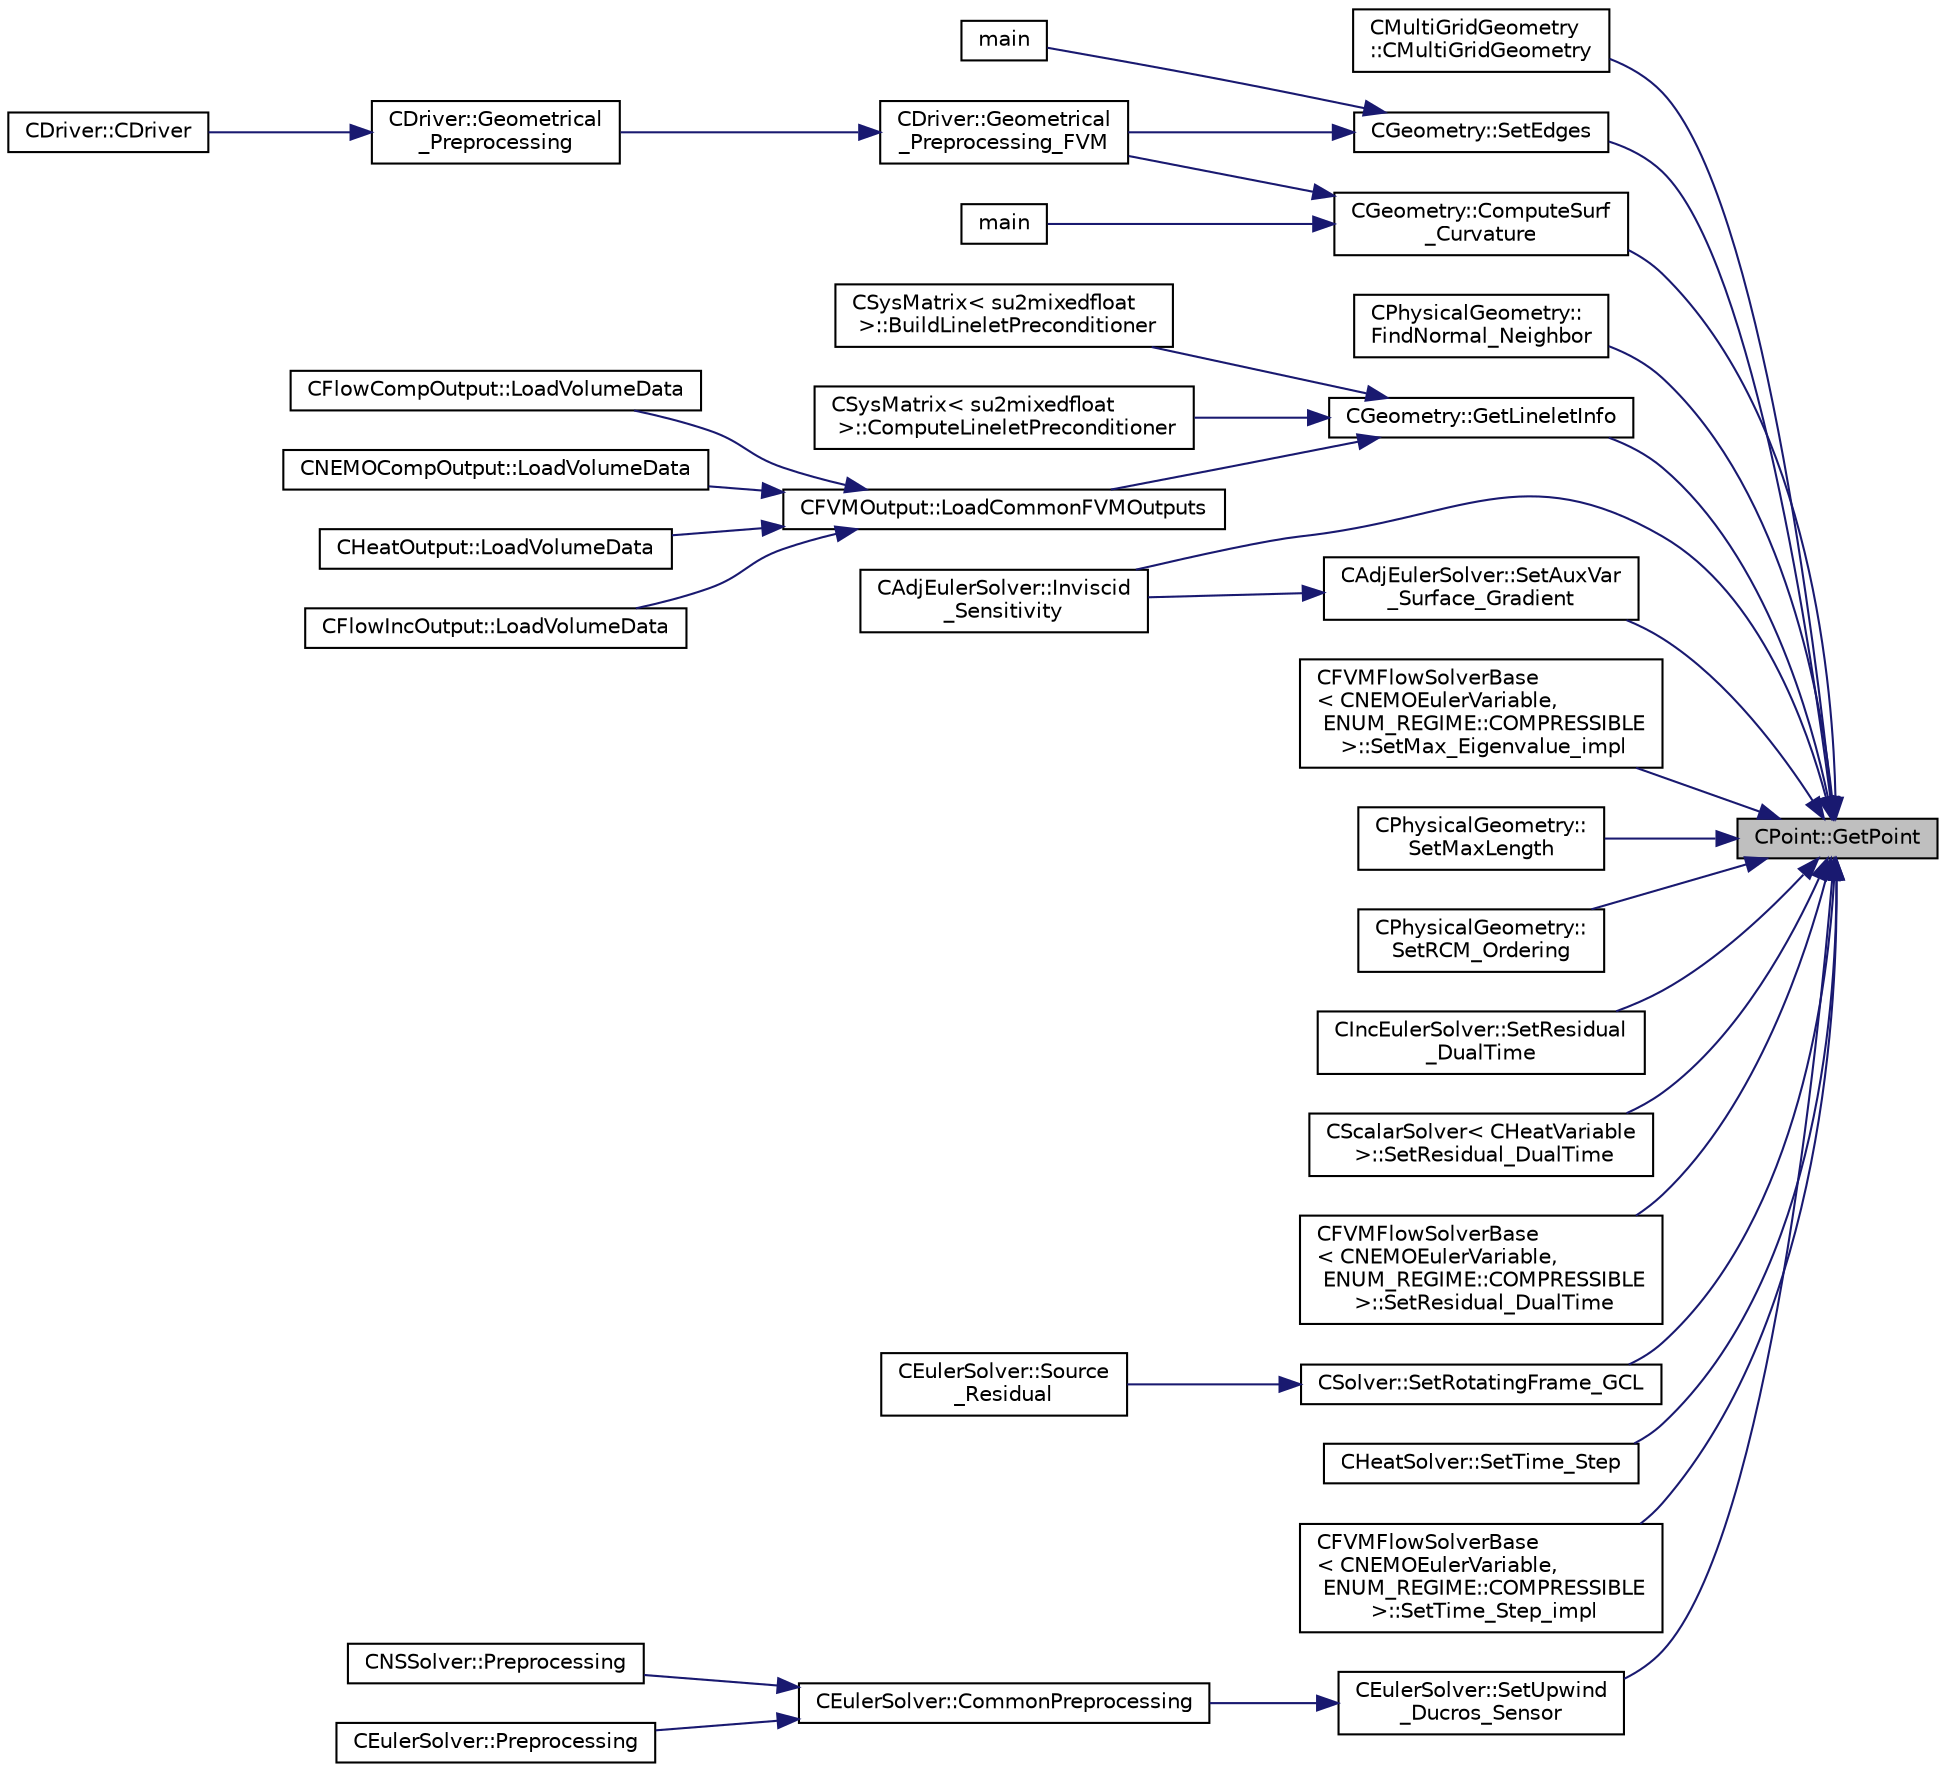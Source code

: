 digraph "CPoint::GetPoint"
{
 // LATEX_PDF_SIZE
  edge [fontname="Helvetica",fontsize="10",labelfontname="Helvetica",labelfontsize="10"];
  node [fontname="Helvetica",fontsize="10",shape=record];
  rankdir="RL";
  Node1 [label="CPoint::GetPoint",height=0.2,width=0.4,color="black", fillcolor="grey75", style="filled", fontcolor="black",tooltip="Get all the points that compose the control volume."];
  Node1 -> Node2 [dir="back",color="midnightblue",fontsize="10",style="solid",fontname="Helvetica"];
  Node2 [label="CMultiGridGeometry\l::CMultiGridGeometry",height=0.2,width=0.4,color="black", fillcolor="white", style="filled",URL="$classCMultiGridGeometry.html#a59a712b6935d3057542cc1481e44c1c3",tooltip="Constructor of the class."];
  Node1 -> Node3 [dir="back",color="midnightblue",fontsize="10",style="solid",fontname="Helvetica"];
  Node3 [label="CGeometry::ComputeSurf\l_Curvature",height=0.2,width=0.4,color="black", fillcolor="white", style="filled",URL="$classCGeometry.html#a260ac40c011a30a0fb55a4cc45eaf88e",tooltip="Find and store all vertices on a sharp corner in the geometry."];
  Node3 -> Node4 [dir="back",color="midnightblue",fontsize="10",style="solid",fontname="Helvetica"];
  Node4 [label="CDriver::Geometrical\l_Preprocessing_FVM",height=0.2,width=0.4,color="black", fillcolor="white", style="filled",URL="$classCDriver.html#a2007d2233a2d935a90140499ec4822a4",tooltip="Geometrical_Preprocessing_FVM."];
  Node4 -> Node5 [dir="back",color="midnightblue",fontsize="10",style="solid",fontname="Helvetica"];
  Node5 [label="CDriver::Geometrical\l_Preprocessing",height=0.2,width=0.4,color="black", fillcolor="white", style="filled",URL="$classCDriver.html#ad3d55fa299acdb779a7772bcee249004",tooltip="Construction of the edge-based data structure and the multigrid structure."];
  Node5 -> Node6 [dir="back",color="midnightblue",fontsize="10",style="solid",fontname="Helvetica"];
  Node6 [label="CDriver::CDriver",height=0.2,width=0.4,color="black", fillcolor="white", style="filled",URL="$classCDriver.html#a3fca4a013a6efa9bbb38fe78a86b5f3d",tooltip="Constructor of the class."];
  Node3 -> Node7 [dir="back",color="midnightblue",fontsize="10",style="solid",fontname="Helvetica"];
  Node7 [label="main",height=0.2,width=0.4,color="black", fillcolor="white", style="filled",URL="$SU2__GEO_8cpp.html#a0ddf1224851353fc92bfbff6f499fa97",tooltip=" "];
  Node1 -> Node8 [dir="back",color="midnightblue",fontsize="10",style="solid",fontname="Helvetica"];
  Node8 [label="CPhysicalGeometry::\lFindNormal_Neighbor",height=0.2,width=0.4,color="black", fillcolor="white", style="filled",URL="$classCPhysicalGeometry.html#ac394596260d423e6cf767e6693c0957e",tooltip="Find and store the closest neighbor to a vertex."];
  Node1 -> Node9 [dir="back",color="midnightblue",fontsize="10",style="solid",fontname="Helvetica"];
  Node9 [label="CGeometry::GetLineletInfo",height=0.2,width=0.4,color="black", fillcolor="white", style="filled",URL="$classCGeometry.html#ae1e8531f66b9d9fa0d87eae099130df3",tooltip="Get the linelet definition, this function computes the linelets if that has not been done yet."];
  Node9 -> Node10 [dir="back",color="midnightblue",fontsize="10",style="solid",fontname="Helvetica"];
  Node10 [label="CSysMatrix\< su2mixedfloat\l \>::BuildLineletPreconditioner",height=0.2,width=0.4,color="black", fillcolor="white", style="filled",URL="$classCSysMatrix.html#a256c93191f18011d8fed6816a13811a2",tooltip="Build the Linelet preconditioner."];
  Node9 -> Node11 [dir="back",color="midnightblue",fontsize="10",style="solid",fontname="Helvetica"];
  Node11 [label="CSysMatrix\< su2mixedfloat\l \>::ComputeLineletPreconditioner",height=0.2,width=0.4,color="black", fillcolor="white", style="filled",URL="$classCSysMatrix.html#a0b1aca3806964da984c4fefe61cf2c64",tooltip="Multiply CSysVector by the preconditioner."];
  Node9 -> Node12 [dir="back",color="midnightblue",fontsize="10",style="solid",fontname="Helvetica"];
  Node12 [label="CFVMOutput::LoadCommonFVMOutputs",height=0.2,width=0.4,color="black", fillcolor="white", style="filled",URL="$classCFVMOutput.html#a5375edccdb847e5e4b03dc742c9c4d9e",tooltip="Load common FVM outputs."];
  Node12 -> Node13 [dir="back",color="midnightblue",fontsize="10",style="solid",fontname="Helvetica"];
  Node13 [label="CFlowCompOutput::LoadVolumeData",height=0.2,width=0.4,color="black", fillcolor="white", style="filled",URL="$classCFlowCompOutput.html#a4dbb2657e6ea72800af13ddf08789276",tooltip="Set the values of the volume output fields for a point."];
  Node12 -> Node14 [dir="back",color="midnightblue",fontsize="10",style="solid",fontname="Helvetica"];
  Node14 [label="CNEMOCompOutput::LoadVolumeData",height=0.2,width=0.4,color="black", fillcolor="white", style="filled",URL="$classCNEMOCompOutput.html#a89eba9a2ef60d470409b605e9a06140b",tooltip="Set the values of the volume output fields for a point."];
  Node12 -> Node15 [dir="back",color="midnightblue",fontsize="10",style="solid",fontname="Helvetica"];
  Node15 [label="CHeatOutput::LoadVolumeData",height=0.2,width=0.4,color="black", fillcolor="white", style="filled",URL="$classCHeatOutput.html#af768a80cffb052341a2168db77bca7f7",tooltip="Set the values of the volume output fields for a point."];
  Node12 -> Node16 [dir="back",color="midnightblue",fontsize="10",style="solid",fontname="Helvetica"];
  Node16 [label="CFlowIncOutput::LoadVolumeData",height=0.2,width=0.4,color="black", fillcolor="white", style="filled",URL="$classCFlowIncOutput.html#a72e2584bbcbcf7e3a94dae5344953f08",tooltip="Set the values of the volume output fields for a point."];
  Node1 -> Node17 [dir="back",color="midnightblue",fontsize="10",style="solid",fontname="Helvetica"];
  Node17 [label="CAdjEulerSolver::Inviscid\l_Sensitivity",height=0.2,width=0.4,color="black", fillcolor="white", style="filled",URL="$classCAdjEulerSolver.html#aa87a2220c946b47cb35c395c035f96e5",tooltip="Compute the inviscid sensitivity of the functional."];
  Node1 -> Node18 [dir="back",color="midnightblue",fontsize="10",style="solid",fontname="Helvetica"];
  Node18 [label="CAdjEulerSolver::SetAuxVar\l_Surface_Gradient",height=0.2,width=0.4,color="black", fillcolor="white", style="filled",URL="$classCAdjEulerSolver.html#a0185a93d1d824f8fdb5b3a1a459078da",tooltip="Compute the Least Squares gradient of an auxiliar variable on the profile surface."];
  Node18 -> Node17 [dir="back",color="midnightblue",fontsize="10",style="solid",fontname="Helvetica"];
  Node1 -> Node19 [dir="back",color="midnightblue",fontsize="10",style="solid",fontname="Helvetica"];
  Node19 [label="CGeometry::SetEdges",height=0.2,width=0.4,color="black", fillcolor="white", style="filled",URL="$classCGeometry.html#a4aa4b21b72b39291bab049b7b5743811",tooltip="Sets the edges of an elemment."];
  Node19 -> Node4 [dir="back",color="midnightblue",fontsize="10",style="solid",fontname="Helvetica"];
  Node19 -> Node20 [dir="back",color="midnightblue",fontsize="10",style="solid",fontname="Helvetica"];
  Node20 [label="main",height=0.2,width=0.4,color="black", fillcolor="white", style="filled",URL="$SU2__DEF_8cpp.html#a0ddf1224851353fc92bfbff6f499fa97",tooltip=" "];
  Node1 -> Node21 [dir="back",color="midnightblue",fontsize="10",style="solid",fontname="Helvetica"];
  Node21 [label="CFVMFlowSolverBase\l\< CNEMOEulerVariable,\l ENUM_REGIME::COMPRESSIBLE\l \>::SetMax_Eigenvalue_impl",height=0.2,width=0.4,color="black", fillcolor="white", style="filled",URL="$classCFVMFlowSolverBase.html#adc3a96a8ca25902058864c18b533192d",tooltip="Compute the max eigenvalue, gemeric implementation."];
  Node1 -> Node22 [dir="back",color="midnightblue",fontsize="10",style="solid",fontname="Helvetica"];
  Node22 [label="CPhysicalGeometry::\lSetMaxLength",height=0.2,width=0.4,color="black", fillcolor="white", style="filled",URL="$classCPhysicalGeometry.html#ad7c08b67e40f383f1d86439adec70854",tooltip="Set the maximum cell-center to cell-center distance for CVs."];
  Node1 -> Node23 [dir="back",color="midnightblue",fontsize="10",style="solid",fontname="Helvetica"];
  Node23 [label="CPhysicalGeometry::\lSetRCM_Ordering",height=0.2,width=0.4,color="black", fillcolor="white", style="filled",URL="$classCPhysicalGeometry.html#a15b82329219f6927e581bb6c70edbc5a",tooltip="Set a renumbering using a Reverse Cuthill-McKee Algorithm."];
  Node1 -> Node24 [dir="back",color="midnightblue",fontsize="10",style="solid",fontname="Helvetica"];
  Node24 [label="CIncEulerSolver::SetResidual\l_DualTime",height=0.2,width=0.4,color="black", fillcolor="white", style="filled",URL="$classCIncEulerSolver.html#a0c0d199f63e6858f295f8fbe800fc3bb",tooltip="Set the total residual adding the term that comes from the Dual Time Strategy."];
  Node1 -> Node25 [dir="back",color="midnightblue",fontsize="10",style="solid",fontname="Helvetica"];
  Node25 [label="CScalarSolver\< CHeatVariable\l \>::SetResidual_DualTime",height=0.2,width=0.4,color="black", fillcolor="white", style="filled",URL="$classCScalarSolver.html#a1fe2b75e493aa743e0979110dea34caf",tooltip="Set the total residual adding the term that comes from the Dual Time-Stepping Strategy."];
  Node1 -> Node26 [dir="back",color="midnightblue",fontsize="10",style="solid",fontname="Helvetica"];
  Node26 [label="CFVMFlowSolverBase\l\< CNEMOEulerVariable,\l ENUM_REGIME::COMPRESSIBLE\l \>::SetResidual_DualTime",height=0.2,width=0.4,color="black", fillcolor="white", style="filled",URL="$classCFVMFlowSolverBase.html#afb95cb0aa636a2fbeb30b63314827691",tooltip="Set the total residual adding the term that comes from the Dual Time Strategy."];
  Node1 -> Node27 [dir="back",color="midnightblue",fontsize="10",style="solid",fontname="Helvetica"];
  Node27 [label="CSolver::SetRotatingFrame_GCL",height=0.2,width=0.4,color="black", fillcolor="white", style="filled",URL="$classCSolver.html#a12b6394ab7881167d168b3d2aa3a1fc7",tooltip="Set Value of the residual due to the Geometric Conservation Law (GCL) for steady rotating frame probl..."];
  Node27 -> Node28 [dir="back",color="midnightblue",fontsize="10",style="solid",fontname="Helvetica"];
  Node28 [label="CEulerSolver::Source\l_Residual",height=0.2,width=0.4,color="black", fillcolor="white", style="filled",URL="$classCEulerSolver.html#a3173ebda0dc28e9fc17ced219fc60e9a",tooltip="Source term integration."];
  Node1 -> Node29 [dir="back",color="midnightblue",fontsize="10",style="solid",fontname="Helvetica"];
  Node29 [label="CHeatSolver::SetTime_Step",height=0.2,width=0.4,color="black", fillcolor="white", style="filled",URL="$classCHeatSolver.html#a46a94222146629b60daac7226d0099c0",tooltip="A virtual member."];
  Node1 -> Node30 [dir="back",color="midnightblue",fontsize="10",style="solid",fontname="Helvetica"];
  Node30 [label="CFVMFlowSolverBase\l\< CNEMOEulerVariable,\l ENUM_REGIME::COMPRESSIBLE\l \>::SetTime_Step_impl",height=0.2,width=0.4,color="black", fillcolor="white", style="filled",URL="$classCFVMFlowSolverBase.html#aceafd6d8a3ef6e189711df90c7dbe38e",tooltip="Generic implementation to compute the time step based on CFL and conv/visc eigenvalues."];
  Node1 -> Node31 [dir="back",color="midnightblue",fontsize="10",style="solid",fontname="Helvetica"];
  Node31 [label="CEulerSolver::SetUpwind\l_Ducros_Sensor",height=0.2,width=0.4,color="black", fillcolor="white", style="filled",URL="$classCEulerSolver.html#aad67b818e2f5c133118d2a4cca7845f3",tooltip="Compute Ducros Sensor for Roe Dissipation."];
  Node31 -> Node32 [dir="back",color="midnightblue",fontsize="10",style="solid",fontname="Helvetica"];
  Node32 [label="CEulerSolver::CommonPreprocessing",height=0.2,width=0.4,color="black", fillcolor="white", style="filled",URL="$classCEulerSolver.html#a0d6f93feba8d6aad18edf3594213042b",tooltip="Preprocessing actions common to the Euler and NS solvers."];
  Node32 -> Node33 [dir="back",color="midnightblue",fontsize="10",style="solid",fontname="Helvetica"];
  Node33 [label="CNSSolver::Preprocessing",height=0.2,width=0.4,color="black", fillcolor="white", style="filled",URL="$classCNSSolver.html#af83e7cb773797239cdc98fc4d202d32f",tooltip="Restart residual and compute gradients."];
  Node32 -> Node34 [dir="back",color="midnightblue",fontsize="10",style="solid",fontname="Helvetica"];
  Node34 [label="CEulerSolver::Preprocessing",height=0.2,width=0.4,color="black", fillcolor="white", style="filled",URL="$classCEulerSolver.html#ab08b6aa95648e7ab973f9f247fe54b31",tooltip="Compute primitive variables and their gradients."];
}
